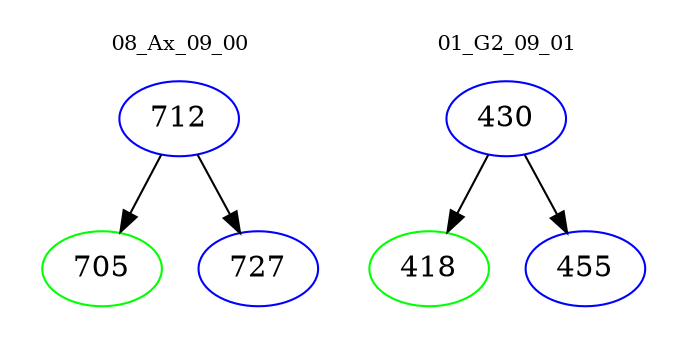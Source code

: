 digraph{
subgraph cluster_0 {
color = white
label = "08_Ax_09_00";
fontsize=10;
T0_712 [label="712", color="blue"]
T0_712 -> T0_705 [color="black"]
T0_705 [label="705", color="green"]
T0_712 -> T0_727 [color="black"]
T0_727 [label="727", color="blue"]
}
subgraph cluster_1 {
color = white
label = "01_G2_09_01";
fontsize=10;
T1_430 [label="430", color="blue"]
T1_430 -> T1_418 [color="black"]
T1_418 [label="418", color="green"]
T1_430 -> T1_455 [color="black"]
T1_455 [label="455", color="blue"]
}
}
